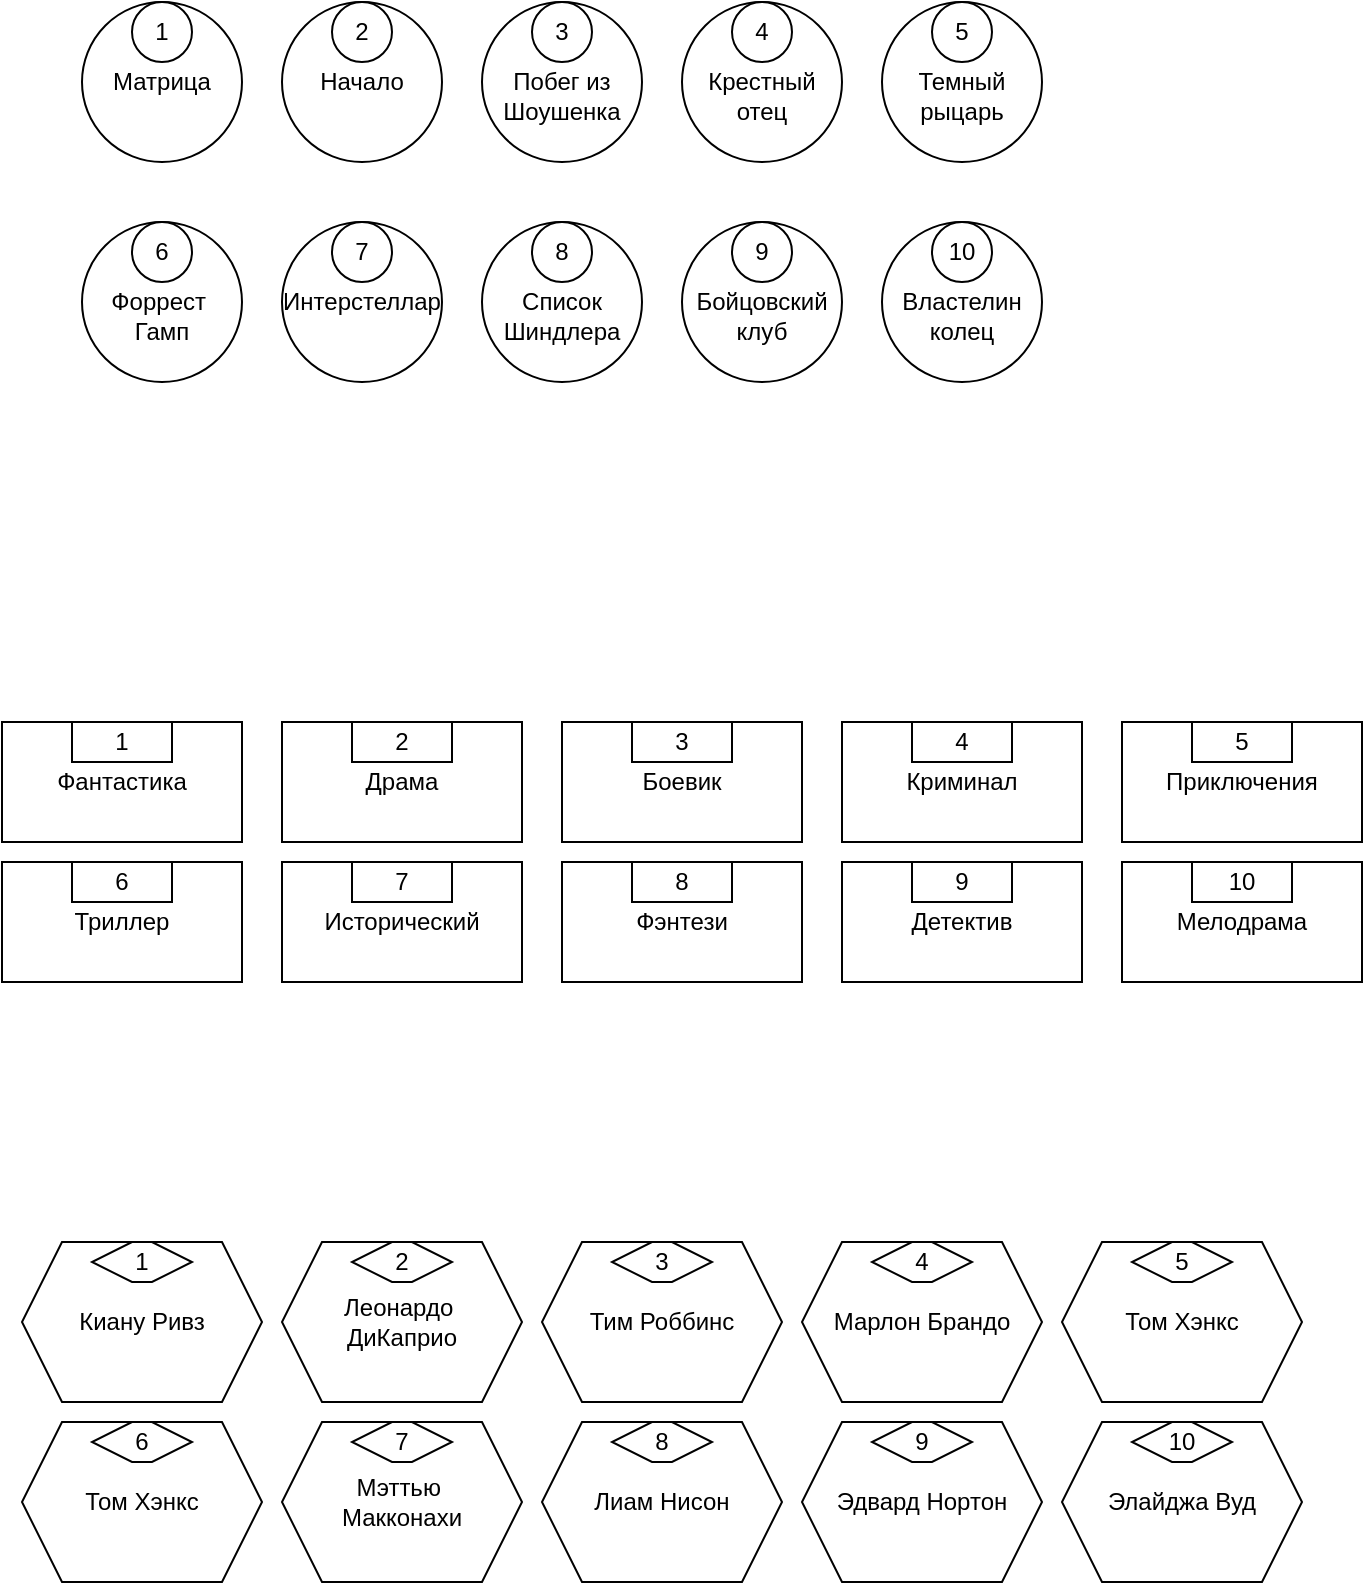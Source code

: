 <mxfile version="27.0.3" pages="4">
  <diagram name="Структура данных (Узлы)" id="15qBruX4MqZ-LwKym5VI">
    <mxGraphModel dx="1194" dy="574" grid="1" gridSize="10" guides="1" tooltips="1" connect="1" arrows="1" fold="1" page="1" pageScale="1" pageWidth="827" pageHeight="1169" math="0" shadow="0">
      <root>
        <mxCell id="0" />
        <mxCell id="1" parent="0" />
        <mxCell id="w4x1_FivKBNrz2t1Tc-3-6" value="" style="group" vertex="1" connectable="0" parent="1">
          <mxGeometry x="480" y="180" width="80" height="80" as="geometry" />
        </mxCell>
        <mxCell id="w4x1_FivKBNrz2t1Tc-3-7" value="&lt;div&gt;&lt;br&gt;&lt;/div&gt;Темный рыцарь" style="ellipse;whiteSpace=wrap;html=1;aspect=fixed;" vertex="1" parent="w4x1_FivKBNrz2t1Tc-3-6">
          <mxGeometry width="80" height="80" as="geometry" />
        </mxCell>
        <mxCell id="w4x1_FivKBNrz2t1Tc-3-8" value="5" style="ellipse;whiteSpace=wrap;html=1;aspect=fixed;" vertex="1" parent="w4x1_FivKBNrz2t1Tc-3-6">
          <mxGeometry x="25" width="30" height="30" as="geometry" />
        </mxCell>
        <mxCell id="w4x1_FivKBNrz2t1Tc-3-9" value="4" style="group" vertex="1" connectable="0" parent="1">
          <mxGeometry x="380" y="180" width="80" height="80" as="geometry" />
        </mxCell>
        <mxCell id="w4x1_FivKBNrz2t1Tc-3-10" value="&lt;div&gt;&lt;br&gt;&lt;/div&gt;Крестный отец" style="ellipse;whiteSpace=wrap;html=1;aspect=fixed;" vertex="1" parent="w4x1_FivKBNrz2t1Tc-3-9">
          <mxGeometry width="80" height="80" as="geometry" />
        </mxCell>
        <mxCell id="w4x1_FivKBNrz2t1Tc-3-11" value="4" style="ellipse;whiteSpace=wrap;html=1;aspect=fixed;" vertex="1" parent="w4x1_FivKBNrz2t1Tc-3-9">
          <mxGeometry x="25" width="30" height="30" as="geometry" />
        </mxCell>
        <mxCell id="w4x1_FivKBNrz2t1Tc-3-12" value="" style="group" vertex="1" connectable="0" parent="1">
          <mxGeometry x="280" y="180" width="80" height="80" as="geometry" />
        </mxCell>
        <mxCell id="w4x1_FivKBNrz2t1Tc-3-13" value="&lt;div&gt;&lt;br&gt;&lt;/div&gt;Побег из Шоушенка" style="ellipse;whiteSpace=wrap;html=1;aspect=fixed;" vertex="1" parent="w4x1_FivKBNrz2t1Tc-3-12">
          <mxGeometry width="80" height="80" as="geometry" />
        </mxCell>
        <mxCell id="w4x1_FivKBNrz2t1Tc-3-14" value="3" style="ellipse;whiteSpace=wrap;html=1;aspect=fixed;" vertex="1" parent="w4x1_FivKBNrz2t1Tc-3-12">
          <mxGeometry x="25" width="30" height="30" as="geometry" />
        </mxCell>
        <mxCell id="w4x1_FivKBNrz2t1Tc-3-15" value="" style="group" vertex="1" connectable="0" parent="1">
          <mxGeometry x="180" y="180" width="80" height="80" as="geometry" />
        </mxCell>
        <mxCell id="w4x1_FivKBNrz2t1Tc-3-16" value="Начало" style="ellipse;whiteSpace=wrap;html=1;aspect=fixed;" vertex="1" parent="w4x1_FivKBNrz2t1Tc-3-15">
          <mxGeometry width="80" height="80" as="geometry" />
        </mxCell>
        <mxCell id="w4x1_FivKBNrz2t1Tc-3-17" value="2" style="ellipse;whiteSpace=wrap;html=1;aspect=fixed;" vertex="1" parent="w4x1_FivKBNrz2t1Tc-3-15">
          <mxGeometry x="25" width="30" height="30" as="geometry" />
        </mxCell>
        <mxCell id="w4x1_FivKBNrz2t1Tc-3-18" value="" style="group" vertex="1" connectable="0" parent="1">
          <mxGeometry x="80" y="180" width="80" height="80" as="geometry" />
        </mxCell>
        <mxCell id="w4x1_FivKBNrz2t1Tc-3-19" value="Матрица" style="ellipse;whiteSpace=wrap;html=1;aspect=fixed;" vertex="1" parent="w4x1_FivKBNrz2t1Tc-3-18">
          <mxGeometry width="80" height="80" as="geometry" />
        </mxCell>
        <mxCell id="w4x1_FivKBNrz2t1Tc-3-20" value="1" style="ellipse;whiteSpace=wrap;html=1;aspect=fixed;" vertex="1" parent="w4x1_FivKBNrz2t1Tc-3-18">
          <mxGeometry x="25" width="30" height="30" as="geometry" />
        </mxCell>
        <mxCell id="w4x1_FivKBNrz2t1Tc-3-21" value="" style="group" vertex="1" connectable="0" parent="1">
          <mxGeometry x="480" y="290" width="80" height="80" as="geometry" />
        </mxCell>
        <mxCell id="w4x1_FivKBNrz2t1Tc-3-22" value="&#39;&lt;div&gt;Властелин колец&lt;/div&gt;" style="ellipse;whiteSpace=wrap;html=1;aspect=fixed;" vertex="1" parent="w4x1_FivKBNrz2t1Tc-3-21">
          <mxGeometry width="80" height="80" as="geometry" />
        </mxCell>
        <mxCell id="w4x1_FivKBNrz2t1Tc-3-23" value="10" style="ellipse;whiteSpace=wrap;html=1;aspect=fixed;" vertex="1" parent="w4x1_FivKBNrz2t1Tc-3-21">
          <mxGeometry x="25" width="30" height="30" as="geometry" />
        </mxCell>
        <mxCell id="w4x1_FivKBNrz2t1Tc-3-24" value="" style="group" vertex="1" connectable="0" parent="1">
          <mxGeometry x="380" y="290" width="80" height="80" as="geometry" />
        </mxCell>
        <mxCell id="w4x1_FivKBNrz2t1Tc-3-25" value="&lt;div&gt;&lt;br&gt;&lt;/div&gt;Бойцовский клуб" style="ellipse;whiteSpace=wrap;html=1;aspect=fixed;" vertex="1" parent="w4x1_FivKBNrz2t1Tc-3-24">
          <mxGeometry width="80" height="80" as="geometry" />
        </mxCell>
        <mxCell id="w4x1_FivKBNrz2t1Tc-3-26" value="9" style="ellipse;whiteSpace=wrap;html=1;aspect=fixed;" vertex="1" parent="w4x1_FivKBNrz2t1Tc-3-24">
          <mxGeometry x="25" width="30" height="30" as="geometry" />
        </mxCell>
        <mxCell id="w4x1_FivKBNrz2t1Tc-3-27" value="" style="group" vertex="1" connectable="0" parent="1">
          <mxGeometry x="280" y="290" width="80" height="80" as="geometry" />
        </mxCell>
        <mxCell id="w4x1_FivKBNrz2t1Tc-3-28" value="&lt;div&gt;&lt;br&gt;&lt;/div&gt;Список Шиндлера" style="ellipse;whiteSpace=wrap;html=1;aspect=fixed;" vertex="1" parent="w4x1_FivKBNrz2t1Tc-3-27">
          <mxGeometry width="80" height="80" as="geometry" />
        </mxCell>
        <mxCell id="w4x1_FivKBNrz2t1Tc-3-29" value="8" style="ellipse;whiteSpace=wrap;html=1;aspect=fixed;" vertex="1" parent="w4x1_FivKBNrz2t1Tc-3-27">
          <mxGeometry x="25" width="30" height="30" as="geometry" />
        </mxCell>
        <mxCell id="w4x1_FivKBNrz2t1Tc-3-30" value="" style="group" vertex="1" connectable="0" parent="1">
          <mxGeometry x="180" y="290" width="80" height="80" as="geometry" />
        </mxCell>
        <mxCell id="w4x1_FivKBNrz2t1Tc-3-31" value="Интерстеллар" style="ellipse;whiteSpace=wrap;html=1;aspect=fixed;" vertex="1" parent="w4x1_FivKBNrz2t1Tc-3-30">
          <mxGeometry width="80" height="80" as="geometry" />
        </mxCell>
        <mxCell id="w4x1_FivKBNrz2t1Tc-3-32" value="7" style="ellipse;whiteSpace=wrap;html=1;aspect=fixed;" vertex="1" parent="w4x1_FivKBNrz2t1Tc-3-30">
          <mxGeometry x="25" width="30" height="30" as="geometry" />
        </mxCell>
        <mxCell id="w4x1_FivKBNrz2t1Tc-3-33" value="" style="group" vertex="1" connectable="0" parent="1">
          <mxGeometry x="80" y="290" width="80" height="80" as="geometry" />
        </mxCell>
        <mxCell id="w4x1_FivKBNrz2t1Tc-3-34" value="&lt;div&gt;&lt;br&gt;&lt;/div&gt;&lt;div&gt;Форрест&amp;nbsp;&lt;/div&gt;&lt;div&gt;Гамп&lt;/div&gt;" style="ellipse;whiteSpace=wrap;html=1;aspect=fixed;" vertex="1" parent="w4x1_FivKBNrz2t1Tc-3-33">
          <mxGeometry width="80" height="80" as="geometry" />
        </mxCell>
        <mxCell id="w4x1_FivKBNrz2t1Tc-3-35" value="6" style="ellipse;whiteSpace=wrap;html=1;aspect=fixed;" vertex="1" parent="w4x1_FivKBNrz2t1Tc-3-33">
          <mxGeometry x="25" width="30" height="30" as="geometry" />
        </mxCell>
        <mxCell id="w4x1_FivKBNrz2t1Tc-3-36" value="" style="group" vertex="1" connectable="0" parent="1">
          <mxGeometry x="40" y="540" width="120" height="60" as="geometry" />
        </mxCell>
        <mxCell id="w4x1_FivKBNrz2t1Tc-3-37" value="Фантастика" style="rounded=0;whiteSpace=wrap;html=1;" vertex="1" parent="w4x1_FivKBNrz2t1Tc-3-36">
          <mxGeometry width="120" height="60" as="geometry" />
        </mxCell>
        <mxCell id="w4x1_FivKBNrz2t1Tc-3-38" value="1" style="rounded=0;whiteSpace=wrap;html=1;" vertex="1" parent="w4x1_FivKBNrz2t1Tc-3-36">
          <mxGeometry x="35" width="50" height="20" as="geometry" />
        </mxCell>
        <mxCell id="w4x1_FivKBNrz2t1Tc-3-39" value="" style="group" vertex="1" connectable="0" parent="1">
          <mxGeometry x="180" y="540" width="120" height="60" as="geometry" />
        </mxCell>
        <mxCell id="w4x1_FivKBNrz2t1Tc-3-40" value="Драма" style="rounded=0;whiteSpace=wrap;html=1;" vertex="1" parent="w4x1_FivKBNrz2t1Tc-3-39">
          <mxGeometry width="120" height="60" as="geometry" />
        </mxCell>
        <mxCell id="w4x1_FivKBNrz2t1Tc-3-41" value="2" style="rounded=0;whiteSpace=wrap;html=1;" vertex="1" parent="w4x1_FivKBNrz2t1Tc-3-39">
          <mxGeometry x="35" width="50" height="20" as="geometry" />
        </mxCell>
        <mxCell id="w4x1_FivKBNrz2t1Tc-3-42" value="" style="group" vertex="1" connectable="0" parent="1">
          <mxGeometry x="320" y="540" width="120" height="60" as="geometry" />
        </mxCell>
        <mxCell id="w4x1_FivKBNrz2t1Tc-3-43" value="Боевик" style="rounded=0;whiteSpace=wrap;html=1;" vertex="1" parent="w4x1_FivKBNrz2t1Tc-3-42">
          <mxGeometry width="120" height="60" as="geometry" />
        </mxCell>
        <mxCell id="w4x1_FivKBNrz2t1Tc-3-44" value="3" style="rounded=0;whiteSpace=wrap;html=1;" vertex="1" parent="w4x1_FivKBNrz2t1Tc-3-42">
          <mxGeometry x="35" width="50" height="20" as="geometry" />
        </mxCell>
        <mxCell id="w4x1_FivKBNrz2t1Tc-3-45" value="" style="group" vertex="1" connectable="0" parent="1">
          <mxGeometry x="460" y="540" width="120" height="60" as="geometry" />
        </mxCell>
        <mxCell id="w4x1_FivKBNrz2t1Tc-3-46" value="Криминал" style="rounded=0;whiteSpace=wrap;html=1;" vertex="1" parent="w4x1_FivKBNrz2t1Tc-3-45">
          <mxGeometry width="120" height="60" as="geometry" />
        </mxCell>
        <mxCell id="w4x1_FivKBNrz2t1Tc-3-47" value="4" style="rounded=0;whiteSpace=wrap;html=1;" vertex="1" parent="w4x1_FivKBNrz2t1Tc-3-45">
          <mxGeometry x="35" width="50" height="20" as="geometry" />
        </mxCell>
        <mxCell id="w4x1_FivKBNrz2t1Tc-3-48" value="" style="group" vertex="1" connectable="0" parent="1">
          <mxGeometry x="600" y="540" width="120" height="60" as="geometry" />
        </mxCell>
        <mxCell id="w4x1_FivKBNrz2t1Tc-3-49" value="Приключения" style="rounded=0;whiteSpace=wrap;html=1;" vertex="1" parent="w4x1_FivKBNrz2t1Tc-3-48">
          <mxGeometry width="120" height="60" as="geometry" />
        </mxCell>
        <mxCell id="w4x1_FivKBNrz2t1Tc-3-50" value="5" style="rounded=0;whiteSpace=wrap;html=1;" vertex="1" parent="w4x1_FivKBNrz2t1Tc-3-48">
          <mxGeometry x="35" width="50" height="20" as="geometry" />
        </mxCell>
        <mxCell id="w4x1_FivKBNrz2t1Tc-3-51" value="10" style="group" vertex="1" connectable="0" parent="1">
          <mxGeometry x="600" y="610" width="120" height="60" as="geometry" />
        </mxCell>
        <mxCell id="w4x1_FivKBNrz2t1Tc-3-52" value="Мелодрама" style="rounded=0;whiteSpace=wrap;html=1;" vertex="1" parent="w4x1_FivKBNrz2t1Tc-3-51">
          <mxGeometry width="120" height="60" as="geometry" />
        </mxCell>
        <mxCell id="w4x1_FivKBNrz2t1Tc-3-53" value="10" style="rounded=0;whiteSpace=wrap;html=1;" vertex="1" parent="w4x1_FivKBNrz2t1Tc-3-51">
          <mxGeometry x="35" width="50" height="20" as="geometry" />
        </mxCell>
        <mxCell id="w4x1_FivKBNrz2t1Tc-3-54" value="" style="group" vertex="1" connectable="0" parent="1">
          <mxGeometry x="460" y="610" width="120" height="60" as="geometry" />
        </mxCell>
        <mxCell id="w4x1_FivKBNrz2t1Tc-3-55" value="Детектив" style="rounded=0;whiteSpace=wrap;html=1;" vertex="1" parent="w4x1_FivKBNrz2t1Tc-3-54">
          <mxGeometry width="120" height="60" as="geometry" />
        </mxCell>
        <mxCell id="w4x1_FivKBNrz2t1Tc-3-56" value="9" style="rounded=0;whiteSpace=wrap;html=1;" vertex="1" parent="w4x1_FivKBNrz2t1Tc-3-54">
          <mxGeometry x="35" width="50" height="20" as="geometry" />
        </mxCell>
        <mxCell id="w4x1_FivKBNrz2t1Tc-3-57" value="" style="group" vertex="1" connectable="0" parent="1">
          <mxGeometry x="320" y="610" width="120" height="60" as="geometry" />
        </mxCell>
        <mxCell id="w4x1_FivKBNrz2t1Tc-3-58" value="Фэнтези" style="rounded=0;whiteSpace=wrap;html=1;" vertex="1" parent="w4x1_FivKBNrz2t1Tc-3-57">
          <mxGeometry width="120" height="60" as="geometry" />
        </mxCell>
        <mxCell id="w4x1_FivKBNrz2t1Tc-3-59" value="8" style="rounded=0;whiteSpace=wrap;html=1;" vertex="1" parent="w4x1_FivKBNrz2t1Tc-3-57">
          <mxGeometry x="35" width="50" height="20" as="geometry" />
        </mxCell>
        <mxCell id="w4x1_FivKBNrz2t1Tc-3-60" value="" style="group" vertex="1" connectable="0" parent="1">
          <mxGeometry x="180" y="610" width="120" height="60" as="geometry" />
        </mxCell>
        <mxCell id="w4x1_FivKBNrz2t1Tc-3-61" value="Исторический" style="rounded=0;whiteSpace=wrap;html=1;" vertex="1" parent="w4x1_FivKBNrz2t1Tc-3-60">
          <mxGeometry width="120" height="60" as="geometry" />
        </mxCell>
        <mxCell id="w4x1_FivKBNrz2t1Tc-3-62" value="7" style="rounded=0;whiteSpace=wrap;html=1;" vertex="1" parent="w4x1_FivKBNrz2t1Tc-3-60">
          <mxGeometry x="35" width="50" height="20" as="geometry" />
        </mxCell>
        <mxCell id="w4x1_FivKBNrz2t1Tc-3-63" value="" style="group" vertex="1" connectable="0" parent="1">
          <mxGeometry x="40" y="610" width="120" height="60" as="geometry" />
        </mxCell>
        <mxCell id="w4x1_FivKBNrz2t1Tc-3-64" value="Триллер" style="rounded=0;whiteSpace=wrap;html=1;" vertex="1" parent="w4x1_FivKBNrz2t1Tc-3-63">
          <mxGeometry width="120" height="60" as="geometry" />
        </mxCell>
        <mxCell id="w4x1_FivKBNrz2t1Tc-3-65" value="6" style="rounded=0;whiteSpace=wrap;html=1;" vertex="1" parent="w4x1_FivKBNrz2t1Tc-3-63">
          <mxGeometry x="35" width="50" height="20" as="geometry" />
        </mxCell>
        <mxCell id="w4x1_FivKBNrz2t1Tc-3-66" value="" style="group" vertex="1" connectable="0" parent="1">
          <mxGeometry x="50" y="800" width="120" height="80" as="geometry" />
        </mxCell>
        <mxCell id="w4x1_FivKBNrz2t1Tc-3-67" value="Киану Ривз" style="shape=hexagon;perimeter=hexagonPerimeter2;whiteSpace=wrap;html=1;fixedSize=1;" vertex="1" parent="w4x1_FivKBNrz2t1Tc-3-66">
          <mxGeometry width="120" height="80" as="geometry" />
        </mxCell>
        <mxCell id="w4x1_FivKBNrz2t1Tc-3-68" value="1" style="shape=hexagon;perimeter=hexagonPerimeter2;whiteSpace=wrap;html=1;fixedSize=1;" vertex="1" parent="w4x1_FivKBNrz2t1Tc-3-66">
          <mxGeometry x="35" width="50" height="20" as="geometry" />
        </mxCell>
        <mxCell id="w4x1_FivKBNrz2t1Tc-3-70" value="" style="group" vertex="1" connectable="0" parent="1">
          <mxGeometry x="180" y="800" width="120" height="80" as="geometry" />
        </mxCell>
        <mxCell id="w4x1_FivKBNrz2t1Tc-3-71" value="Леонардо&amp;nbsp;&lt;div&gt;ДиКаприо&lt;/div&gt;" style="shape=hexagon;perimeter=hexagonPerimeter2;whiteSpace=wrap;html=1;fixedSize=1;" vertex="1" parent="w4x1_FivKBNrz2t1Tc-3-70">
          <mxGeometry width="120" height="80" as="geometry" />
        </mxCell>
        <mxCell id="w4x1_FivKBNrz2t1Tc-3-72" value="2" style="shape=hexagon;perimeter=hexagonPerimeter2;whiteSpace=wrap;html=1;fixedSize=1;" vertex="1" parent="w4x1_FivKBNrz2t1Tc-3-70">
          <mxGeometry x="35" width="50" height="20" as="geometry" />
        </mxCell>
        <mxCell id="w4x1_FivKBNrz2t1Tc-3-73" value="" style="group" vertex="1" connectable="0" parent="1">
          <mxGeometry x="310" y="800" width="120" height="80" as="geometry" />
        </mxCell>
        <mxCell id="w4x1_FivKBNrz2t1Tc-3-74" value="Тим Роббинс" style="shape=hexagon;perimeter=hexagonPerimeter2;whiteSpace=wrap;html=1;fixedSize=1;" vertex="1" parent="w4x1_FivKBNrz2t1Tc-3-73">
          <mxGeometry width="120" height="80" as="geometry" />
        </mxCell>
        <mxCell id="w4x1_FivKBNrz2t1Tc-3-75" value="3" style="shape=hexagon;perimeter=hexagonPerimeter2;whiteSpace=wrap;html=1;fixedSize=1;" vertex="1" parent="w4x1_FivKBNrz2t1Tc-3-73">
          <mxGeometry x="35" width="50" height="20" as="geometry" />
        </mxCell>
        <mxCell id="w4x1_FivKBNrz2t1Tc-3-76" value="" style="group" vertex="1" connectable="0" parent="1">
          <mxGeometry x="440" y="800" width="120" height="80" as="geometry" />
        </mxCell>
        <mxCell id="w4x1_FivKBNrz2t1Tc-3-77" value="Марлон Брандо" style="shape=hexagon;perimeter=hexagonPerimeter2;whiteSpace=wrap;html=1;fixedSize=1;" vertex="1" parent="w4x1_FivKBNrz2t1Tc-3-76">
          <mxGeometry width="120" height="80" as="geometry" />
        </mxCell>
        <mxCell id="w4x1_FivKBNrz2t1Tc-3-78" value="4" style="shape=hexagon;perimeter=hexagonPerimeter2;whiteSpace=wrap;html=1;fixedSize=1;" vertex="1" parent="w4x1_FivKBNrz2t1Tc-3-76">
          <mxGeometry x="35" width="50" height="20" as="geometry" />
        </mxCell>
        <mxCell id="w4x1_FivKBNrz2t1Tc-3-79" value="5" style="group" vertex="1" connectable="0" parent="1">
          <mxGeometry x="570" y="800" width="120" height="80" as="geometry" />
        </mxCell>
        <mxCell id="w4x1_FivKBNrz2t1Tc-3-80" value="Том Хэнкс" style="shape=hexagon;perimeter=hexagonPerimeter2;whiteSpace=wrap;html=1;fixedSize=1;" vertex="1" parent="w4x1_FivKBNrz2t1Tc-3-79">
          <mxGeometry width="120" height="80" as="geometry" />
        </mxCell>
        <mxCell id="w4x1_FivKBNrz2t1Tc-3-81" value="5" style="shape=hexagon;perimeter=hexagonPerimeter2;whiteSpace=wrap;html=1;fixedSize=1;" vertex="1" parent="w4x1_FivKBNrz2t1Tc-3-79">
          <mxGeometry x="35" width="50" height="20" as="geometry" />
        </mxCell>
        <mxCell id="w4x1_FivKBNrz2t1Tc-3-82" value="" style="group" vertex="1" connectable="0" parent="1">
          <mxGeometry x="570" y="890" width="120" height="80" as="geometry" />
        </mxCell>
        <mxCell id="w4x1_FivKBNrz2t1Tc-3-83" value="Элайджа Вуд" style="shape=hexagon;perimeter=hexagonPerimeter2;whiteSpace=wrap;html=1;fixedSize=1;" vertex="1" parent="w4x1_FivKBNrz2t1Tc-3-82">
          <mxGeometry width="120" height="80" as="geometry" />
        </mxCell>
        <mxCell id="w4x1_FivKBNrz2t1Tc-3-84" value="10" style="shape=hexagon;perimeter=hexagonPerimeter2;whiteSpace=wrap;html=1;fixedSize=1;" vertex="1" parent="w4x1_FivKBNrz2t1Tc-3-82">
          <mxGeometry x="35" width="50" height="20" as="geometry" />
        </mxCell>
        <mxCell id="w4x1_FivKBNrz2t1Tc-3-85" value="" style="group" vertex="1" connectable="0" parent="1">
          <mxGeometry x="440" y="890" width="120" height="80" as="geometry" />
        </mxCell>
        <mxCell id="w4x1_FivKBNrz2t1Tc-3-86" value="Эдвард Нортон" style="shape=hexagon;perimeter=hexagonPerimeter2;whiteSpace=wrap;html=1;fixedSize=1;" vertex="1" parent="w4x1_FivKBNrz2t1Tc-3-85">
          <mxGeometry width="120" height="80" as="geometry" />
        </mxCell>
        <mxCell id="w4x1_FivKBNrz2t1Tc-3-87" value="9" style="shape=hexagon;perimeter=hexagonPerimeter2;whiteSpace=wrap;html=1;fixedSize=1;" vertex="1" parent="w4x1_FivKBNrz2t1Tc-3-85">
          <mxGeometry x="35" width="50" height="20" as="geometry" />
        </mxCell>
        <mxCell id="w4x1_FivKBNrz2t1Tc-3-88" value="" style="group" vertex="1" connectable="0" parent="1">
          <mxGeometry x="310" y="890" width="120" height="80" as="geometry" />
        </mxCell>
        <mxCell id="w4x1_FivKBNrz2t1Tc-3-89" value="Лиам Нисон" style="shape=hexagon;perimeter=hexagonPerimeter2;whiteSpace=wrap;html=1;fixedSize=1;" vertex="1" parent="w4x1_FivKBNrz2t1Tc-3-88">
          <mxGeometry width="120" height="80" as="geometry" />
        </mxCell>
        <mxCell id="w4x1_FivKBNrz2t1Tc-3-90" value="8" style="shape=hexagon;perimeter=hexagonPerimeter2;whiteSpace=wrap;html=1;fixedSize=1;" vertex="1" parent="w4x1_FivKBNrz2t1Tc-3-88">
          <mxGeometry x="35" width="50" height="20" as="geometry" />
        </mxCell>
        <mxCell id="w4x1_FivKBNrz2t1Tc-3-91" value="" style="group" vertex="1" connectable="0" parent="1">
          <mxGeometry x="180" y="890" width="120" height="80" as="geometry" />
        </mxCell>
        <mxCell id="w4x1_FivKBNrz2t1Tc-3-92" value="Мэттью&amp;nbsp;&lt;div&gt;Макконахи&lt;/div&gt;" style="shape=hexagon;perimeter=hexagonPerimeter2;whiteSpace=wrap;html=1;fixedSize=1;" vertex="1" parent="w4x1_FivKBNrz2t1Tc-3-91">
          <mxGeometry width="120" height="80" as="geometry" />
        </mxCell>
        <mxCell id="w4x1_FivKBNrz2t1Tc-3-93" value="7" style="shape=hexagon;perimeter=hexagonPerimeter2;whiteSpace=wrap;html=1;fixedSize=1;" vertex="1" parent="w4x1_FivKBNrz2t1Tc-3-91">
          <mxGeometry x="35" width="50" height="20" as="geometry" />
        </mxCell>
        <mxCell id="w4x1_FivKBNrz2t1Tc-3-94" value="" style="group" vertex="1" connectable="0" parent="1">
          <mxGeometry x="50" y="890" width="120" height="80" as="geometry" />
        </mxCell>
        <mxCell id="w4x1_FivKBNrz2t1Tc-3-95" value="Том Хэнкс" style="shape=hexagon;perimeter=hexagonPerimeter2;whiteSpace=wrap;html=1;fixedSize=1;" vertex="1" parent="w4x1_FivKBNrz2t1Tc-3-94">
          <mxGeometry width="120" height="80" as="geometry" />
        </mxCell>
        <mxCell id="w4x1_FivKBNrz2t1Tc-3-96" value="6" style="shape=hexagon;perimeter=hexagonPerimeter2;whiteSpace=wrap;html=1;fixedSize=1;" vertex="1" parent="w4x1_FivKBNrz2t1Tc-3-94">
          <mxGeometry x="35" width="50" height="20" as="geometry" />
        </mxCell>
      </root>
    </mxGraphModel>
  </diagram>
  <diagram id="JviLrVjDSXdrWI_tPH1k" name="BelongsToGenre">
    <mxGraphModel dx="2504" dy="1220" grid="1" gridSize="10" guides="1" tooltips="1" connect="1" arrows="1" fold="1" page="0" pageScale="1" pageWidth="827" pageHeight="1169" math="0" shadow="0">
      <root>
        <mxCell id="0" />
        <mxCell id="1" parent="0" />
        <mxCell id="Tb9DcInhDT308sIBo-Vw-1" value="" style="group" vertex="1" connectable="0" parent="1">
          <mxGeometry x="210" y="40" width="80" height="80" as="geometry" />
        </mxCell>
        <mxCell id="Tb9DcInhDT308sIBo-Vw-2" value="&lt;div&gt;&lt;br&gt;&lt;/div&gt;Темный рыцарь" style="ellipse;whiteSpace=wrap;html=1;aspect=fixed;" vertex="1" parent="Tb9DcInhDT308sIBo-Vw-1">
          <mxGeometry width="80" height="80" as="geometry" />
        </mxCell>
        <mxCell id="Tb9DcInhDT308sIBo-Vw-3" value="5" style="ellipse;whiteSpace=wrap;html=1;aspect=fixed;" vertex="1" parent="Tb9DcInhDT308sIBo-Vw-1">
          <mxGeometry x="25" width="30" height="30" as="geometry" />
        </mxCell>
        <mxCell id="Tb9DcInhDT308sIBo-Vw-4" value="4" style="group" vertex="1" connectable="0" parent="1">
          <mxGeometry x="380" y="40" width="80" height="80" as="geometry" />
        </mxCell>
        <mxCell id="Tb9DcInhDT308sIBo-Vw-5" value="&lt;div&gt;&lt;br&gt;&lt;/div&gt;Крестный отец" style="ellipse;whiteSpace=wrap;html=1;aspect=fixed;" vertex="1" parent="Tb9DcInhDT308sIBo-Vw-4">
          <mxGeometry width="80" height="80" as="geometry" />
        </mxCell>
        <mxCell id="Tb9DcInhDT308sIBo-Vw-6" value="4" style="ellipse;whiteSpace=wrap;html=1;aspect=fixed;" vertex="1" parent="Tb9DcInhDT308sIBo-Vw-4">
          <mxGeometry x="25" width="30" height="30" as="geometry" />
        </mxCell>
        <mxCell id="Tb9DcInhDT308sIBo-Vw-7" value="" style="group" vertex="1" connectable="0" parent="1">
          <mxGeometry x="40" y="40" width="80" height="80" as="geometry" />
        </mxCell>
        <mxCell id="Tb9DcInhDT308sIBo-Vw-8" value="&lt;div&gt;&lt;br&gt;&lt;/div&gt;Побег из Шоушенка" style="ellipse;whiteSpace=wrap;html=1;aspect=fixed;" vertex="1" parent="Tb9DcInhDT308sIBo-Vw-7">
          <mxGeometry width="80" height="80" as="geometry" />
        </mxCell>
        <mxCell id="Tb9DcInhDT308sIBo-Vw-9" value="3" style="ellipse;whiteSpace=wrap;html=1;aspect=fixed;" vertex="1" parent="Tb9DcInhDT308sIBo-Vw-7">
          <mxGeometry x="25" width="30" height="30" as="geometry" />
        </mxCell>
        <mxCell id="Tb9DcInhDT308sIBo-Vw-10" value="" style="group" vertex="1" connectable="0" parent="1">
          <mxGeometry x="-190" y="40" width="80" height="80" as="geometry" />
        </mxCell>
        <mxCell id="Tb9DcInhDT308sIBo-Vw-11" value="Начало" style="ellipse;whiteSpace=wrap;html=1;aspect=fixed;" vertex="1" parent="Tb9DcInhDT308sIBo-Vw-10">
          <mxGeometry width="80" height="80" as="geometry" />
        </mxCell>
        <mxCell id="Tb9DcInhDT308sIBo-Vw-12" value="2" style="ellipse;whiteSpace=wrap;html=1;aspect=fixed;" vertex="1" parent="Tb9DcInhDT308sIBo-Vw-10">
          <mxGeometry x="25" width="30" height="30" as="geometry" />
        </mxCell>
        <mxCell id="Tb9DcInhDT308sIBo-Vw-13" value="" style="group" vertex="1" connectable="0" parent="1">
          <mxGeometry x="-430" y="40" width="80" height="80" as="geometry" />
        </mxCell>
        <mxCell id="Tb9DcInhDT308sIBo-Vw-14" value="Матрица" style="ellipse;whiteSpace=wrap;html=1;aspect=fixed;" vertex="1" parent="Tb9DcInhDT308sIBo-Vw-13">
          <mxGeometry width="80" height="80" as="geometry" />
        </mxCell>
        <mxCell id="Tb9DcInhDT308sIBo-Vw-15" value="1" style="ellipse;whiteSpace=wrap;html=1;aspect=fixed;" vertex="1" parent="Tb9DcInhDT308sIBo-Vw-13">
          <mxGeometry x="25" width="30" height="30" as="geometry" />
        </mxCell>
        <mxCell id="Tb9DcInhDT308sIBo-Vw-16" value="" style="group" vertex="1" connectable="0" parent="1">
          <mxGeometry x="110" y="310" width="80" height="80" as="geometry" />
        </mxCell>
        <mxCell id="Tb9DcInhDT308sIBo-Vw-17" value="&#39;&lt;div&gt;Властелин колец&lt;/div&gt;" style="ellipse;whiteSpace=wrap;html=1;aspect=fixed;" vertex="1" parent="Tb9DcInhDT308sIBo-Vw-16">
          <mxGeometry width="80" height="80" as="geometry" />
        </mxCell>
        <mxCell id="Tb9DcInhDT308sIBo-Vw-18" value="10" style="ellipse;whiteSpace=wrap;html=1;aspect=fixed;" vertex="1" parent="Tb9DcInhDT308sIBo-Vw-16">
          <mxGeometry x="25" width="30" height="30" as="geometry" />
        </mxCell>
        <mxCell id="Tb9DcInhDT308sIBo-Vw-19" value="" style="group" vertex="1" connectable="0" parent="1">
          <mxGeometry x="-310" y="300" width="80" height="80" as="geometry" />
        </mxCell>
        <mxCell id="Tb9DcInhDT308sIBo-Vw-20" value="&lt;div&gt;&lt;br&gt;&lt;/div&gt;Бойцовский клуб" style="ellipse;whiteSpace=wrap;html=1;aspect=fixed;" vertex="1" parent="Tb9DcInhDT308sIBo-Vw-19">
          <mxGeometry width="80" height="80" as="geometry" />
        </mxCell>
        <mxCell id="Tb9DcInhDT308sIBo-Vw-21" value="9" style="ellipse;whiteSpace=wrap;html=1;aspect=fixed;" vertex="1" parent="Tb9DcInhDT308sIBo-Vw-19">
          <mxGeometry x="25" width="30" height="30" as="geometry" />
        </mxCell>
        <mxCell id="Tb9DcInhDT308sIBo-Vw-22" value="" style="group" vertex="1" connectable="0" parent="1">
          <mxGeometry x="-100" y="300" width="80" height="80" as="geometry" />
        </mxCell>
        <mxCell id="Tb9DcInhDT308sIBo-Vw-23" value="&lt;div&gt;&lt;br&gt;&lt;/div&gt;Список Шиндлера" style="ellipse;whiteSpace=wrap;html=1;aspect=fixed;" vertex="1" parent="Tb9DcInhDT308sIBo-Vw-22">
          <mxGeometry width="80" height="80" as="geometry" />
        </mxCell>
        <mxCell id="Tb9DcInhDT308sIBo-Vw-24" value="8" style="ellipse;whiteSpace=wrap;html=1;aspect=fixed;" vertex="1" parent="Tb9DcInhDT308sIBo-Vw-22">
          <mxGeometry x="25" width="30" height="30" as="geometry" />
        </mxCell>
        <mxCell id="Tb9DcInhDT308sIBo-Vw-25" value="" style="group" vertex="1" connectable="0" parent="1">
          <mxGeometry x="-300" y="40" width="80" height="80" as="geometry" />
        </mxCell>
        <mxCell id="Tb9DcInhDT308sIBo-Vw-26" value="Интерстеллар" style="ellipse;whiteSpace=wrap;html=1;aspect=fixed;" vertex="1" parent="Tb9DcInhDT308sIBo-Vw-25">
          <mxGeometry width="80" height="80" as="geometry" />
        </mxCell>
        <mxCell id="Tb9DcInhDT308sIBo-Vw-27" value="7" style="ellipse;whiteSpace=wrap;html=1;aspect=fixed;" vertex="1" parent="Tb9DcInhDT308sIBo-Vw-25">
          <mxGeometry x="25" width="30" height="30" as="geometry" />
        </mxCell>
        <mxCell id="Tb9DcInhDT308sIBo-Vw-28" value="" style="group" vertex="1" connectable="0" parent="1">
          <mxGeometry x="-70" y="40" width="80" height="80" as="geometry" />
        </mxCell>
        <mxCell id="Tb9DcInhDT308sIBo-Vw-29" value="&lt;div&gt;&lt;br&gt;&lt;/div&gt;&lt;div&gt;Форрест&amp;nbsp;&lt;/div&gt;&lt;div&gt;Гамп&lt;/div&gt;" style="ellipse;whiteSpace=wrap;html=1;aspect=fixed;" vertex="1" parent="Tb9DcInhDT308sIBo-Vw-28">
          <mxGeometry width="80" height="80" as="geometry" />
        </mxCell>
        <mxCell id="Tb9DcInhDT308sIBo-Vw-30" value="6" style="ellipse;whiteSpace=wrap;html=1;aspect=fixed;" vertex="1" parent="Tb9DcInhDT308sIBo-Vw-28">
          <mxGeometry x="25" width="30" height="30" as="geometry" />
        </mxCell>
        <mxCell id="Tb9DcInhDT308sIBo-Vw-31" value="" style="group" vertex="1" connectable="0" parent="1">
          <mxGeometry x="-330" y="-70" width="120" height="60" as="geometry" />
        </mxCell>
        <mxCell id="Tb9DcInhDT308sIBo-Vw-32" value="Фантастика" style="rounded=0;whiteSpace=wrap;html=1;" vertex="1" parent="Tb9DcInhDT308sIBo-Vw-31">
          <mxGeometry width="120" height="60" as="geometry" />
        </mxCell>
        <mxCell id="Tb9DcInhDT308sIBo-Vw-33" value="1" style="rounded=0;whiteSpace=wrap;html=1;" vertex="1" parent="Tb9DcInhDT308sIBo-Vw-31">
          <mxGeometry x="35" width="50" height="20" as="geometry" />
        </mxCell>
        <mxCell id="Tb9DcInhDT308sIBo-Vw-34" value="" style="group" vertex="1" connectable="0" parent="1">
          <mxGeometry x="-40" y="-70" width="120" height="60" as="geometry" />
        </mxCell>
        <mxCell id="Tb9DcInhDT308sIBo-Vw-35" value="Драма" style="rounded=0;whiteSpace=wrap;html=1;" vertex="1" parent="Tb9DcInhDT308sIBo-Vw-34">
          <mxGeometry width="120" height="60" as="geometry" />
        </mxCell>
        <mxCell id="Tb9DcInhDT308sIBo-Vw-36" value="2" style="rounded=0;whiteSpace=wrap;html=1;" vertex="1" parent="Tb9DcInhDT308sIBo-Vw-34">
          <mxGeometry x="35" width="50" height="20" as="geometry" />
        </mxCell>
        <mxCell id="Tb9DcInhDT308sIBo-Vw-37" value="" style="group" vertex="1" connectable="0" parent="1">
          <mxGeometry x="180" y="-70" width="120" height="60" as="geometry" />
        </mxCell>
        <mxCell id="Tb9DcInhDT308sIBo-Vw-38" value="Боевик" style="rounded=0;whiteSpace=wrap;html=1;" vertex="1" parent="Tb9DcInhDT308sIBo-Vw-37">
          <mxGeometry width="120" height="60" as="geometry" />
        </mxCell>
        <mxCell id="Tb9DcInhDT308sIBo-Vw-39" value="3" style="rounded=0;whiteSpace=wrap;html=1;" vertex="1" parent="Tb9DcInhDT308sIBo-Vw-37">
          <mxGeometry x="35" width="50" height="20" as="geometry" />
        </mxCell>
        <mxCell id="Tb9DcInhDT308sIBo-Vw-40" value="" style="group" vertex="1" connectable="0" parent="1">
          <mxGeometry x="360" y="-70" width="120" height="60" as="geometry" />
        </mxCell>
        <mxCell id="Tb9DcInhDT308sIBo-Vw-41" value="Криминал" style="rounded=0;whiteSpace=wrap;html=1;" vertex="1" parent="Tb9DcInhDT308sIBo-Vw-40">
          <mxGeometry width="120" height="60" as="geometry" />
        </mxCell>
        <mxCell id="Tb9DcInhDT308sIBo-Vw-42" value="4" style="rounded=0;whiteSpace=wrap;html=1;" vertex="1" parent="Tb9DcInhDT308sIBo-Vw-40">
          <mxGeometry x="35" width="50" height="20" as="geometry" />
        </mxCell>
        <mxCell id="Tb9DcInhDT308sIBo-Vw-43" value="" style="group" vertex="1" connectable="0" parent="1">
          <mxGeometry x="-100" y="450" width="120" height="60" as="geometry" />
        </mxCell>
        <mxCell id="Tb9DcInhDT308sIBo-Vw-44" value="Приключения" style="rounded=0;whiteSpace=wrap;html=1;" vertex="1" parent="Tb9DcInhDT308sIBo-Vw-43">
          <mxGeometry width="120" height="60" as="geometry" />
        </mxCell>
        <mxCell id="Tb9DcInhDT308sIBo-Vw-45" value="5" style="rounded=0;whiteSpace=wrap;html=1;" vertex="1" parent="Tb9DcInhDT308sIBo-Vw-43">
          <mxGeometry x="35" width="50" height="20" as="geometry" />
        </mxCell>
        <mxCell id="Tb9DcInhDT308sIBo-Vw-46" value="10" style="group" vertex="1" connectable="0" parent="1">
          <mxGeometry x="40" y="450" width="120" height="60" as="geometry" />
        </mxCell>
        <mxCell id="Tb9DcInhDT308sIBo-Vw-47" value="Мелодрама" style="rounded=0;whiteSpace=wrap;html=1;" vertex="1" parent="Tb9DcInhDT308sIBo-Vw-46">
          <mxGeometry width="120" height="60" as="geometry" />
        </mxCell>
        <mxCell id="Tb9DcInhDT308sIBo-Vw-48" value="10" style="rounded=0;whiteSpace=wrap;html=1;" vertex="1" parent="Tb9DcInhDT308sIBo-Vw-46">
          <mxGeometry x="35" width="50" height="20" as="geometry" />
        </mxCell>
        <mxCell id="Tb9DcInhDT308sIBo-Vw-49" value="" style="group" vertex="1" connectable="0" parent="1">
          <mxGeometry x="-240" y="450" width="120" height="60" as="geometry" />
        </mxCell>
        <mxCell id="Tb9DcInhDT308sIBo-Vw-50" value="Детектив" style="rounded=0;whiteSpace=wrap;html=1;" vertex="1" parent="Tb9DcInhDT308sIBo-Vw-49">
          <mxGeometry width="120" height="60" as="geometry" />
        </mxCell>
        <mxCell id="Tb9DcInhDT308sIBo-Vw-51" value="9" style="rounded=0;whiteSpace=wrap;html=1;" vertex="1" parent="Tb9DcInhDT308sIBo-Vw-49">
          <mxGeometry x="35" width="50" height="20" as="geometry" />
        </mxCell>
        <mxCell id="Tb9DcInhDT308sIBo-Vw-52" value="" style="group" vertex="1" connectable="0" parent="1">
          <mxGeometry x="90" y="190" width="120" height="60" as="geometry" />
        </mxCell>
        <mxCell id="Tb9DcInhDT308sIBo-Vw-53" value="Фэнтези" style="rounded=0;whiteSpace=wrap;html=1;" vertex="1" parent="Tb9DcInhDT308sIBo-Vw-52">
          <mxGeometry width="120" height="60" as="geometry" />
        </mxCell>
        <mxCell id="Tb9DcInhDT308sIBo-Vw-54" value="8" style="rounded=0;whiteSpace=wrap;html=1;" vertex="1" parent="Tb9DcInhDT308sIBo-Vw-52">
          <mxGeometry x="35" width="50" height="20" as="geometry" />
        </mxCell>
        <mxCell id="Tb9DcInhDT308sIBo-Vw-55" value="" style="group" vertex="1" connectable="0" parent="1">
          <mxGeometry x="-120" y="190" width="120" height="60" as="geometry" />
        </mxCell>
        <mxCell id="Tb9DcInhDT308sIBo-Vw-56" value="Исторический" style="rounded=0;whiteSpace=wrap;html=1;" vertex="1" parent="Tb9DcInhDT308sIBo-Vw-55">
          <mxGeometry width="120" height="60" as="geometry" />
        </mxCell>
        <mxCell id="Tb9DcInhDT308sIBo-Vw-57" value="7" style="rounded=0;whiteSpace=wrap;html=1;" vertex="1" parent="Tb9DcInhDT308sIBo-Vw-55">
          <mxGeometry x="35" width="50" height="20" as="geometry" />
        </mxCell>
        <mxCell id="Tb9DcInhDT308sIBo-Vw-58" value="" style="group" vertex="1" connectable="0" parent="1">
          <mxGeometry x="-330" y="190" width="120" height="60" as="geometry" />
        </mxCell>
        <mxCell id="Tb9DcInhDT308sIBo-Vw-59" value="Триллер" style="rounded=0;whiteSpace=wrap;html=1;" vertex="1" parent="Tb9DcInhDT308sIBo-Vw-58">
          <mxGeometry width="120" height="60" as="geometry" />
        </mxCell>
        <mxCell id="Tb9DcInhDT308sIBo-Vw-60" value="6" style="rounded=0;whiteSpace=wrap;html=1;" vertex="1" parent="Tb9DcInhDT308sIBo-Vw-58">
          <mxGeometry x="35" width="50" height="20" as="geometry" />
        </mxCell>
        <mxCell id="R3H7Q2Ft0w5KcNQ8yTjG-2" style="edgeStyle=orthogonalEdgeStyle;rounded=0;orthogonalLoop=1;jettySize=auto;html=1;exitX=0.5;exitY=0;exitDx=0;exitDy=0;entryX=0;entryY=0.5;entryDx=0;entryDy=0;" edge="1" parent="1" source="Tb9DcInhDT308sIBo-Vw-15" target="Tb9DcInhDT308sIBo-Vw-32">
          <mxGeometry relative="1" as="geometry" />
        </mxCell>
        <mxCell id="R3H7Q2Ft0w5KcNQ8yTjG-3" style="edgeStyle=orthogonalEdgeStyle;rounded=0;orthogonalLoop=1;jettySize=auto;html=1;exitX=0.5;exitY=0;exitDx=0;exitDy=0;" edge="1" parent="1" source="Tb9DcInhDT308sIBo-Vw-27" target="Tb9DcInhDT308sIBo-Vw-32">
          <mxGeometry relative="1" as="geometry" />
        </mxCell>
        <mxCell id="R3H7Q2Ft0w5KcNQ8yTjG-4" style="edgeStyle=orthogonalEdgeStyle;rounded=0;orthogonalLoop=1;jettySize=auto;html=1;exitX=0.5;exitY=0;exitDx=0;exitDy=0;entryX=1;entryY=0.5;entryDx=0;entryDy=0;" edge="1" parent="1" source="Tb9DcInhDT308sIBo-Vw-12" target="Tb9DcInhDT308sIBo-Vw-32">
          <mxGeometry relative="1" as="geometry" />
        </mxCell>
        <mxCell id="R3H7Q2Ft0w5KcNQ8yTjG-5" style="edgeStyle=orthogonalEdgeStyle;rounded=0;orthogonalLoop=1;jettySize=auto;html=1;exitX=0.5;exitY=0;exitDx=0;exitDy=0;" edge="1" parent="1" source="Tb9DcInhDT308sIBo-Vw-6" target="Tb9DcInhDT308sIBo-Vw-41">
          <mxGeometry relative="1" as="geometry" />
        </mxCell>
        <mxCell id="R3H7Q2Ft0w5KcNQ8yTjG-6" style="edgeStyle=orthogonalEdgeStyle;rounded=0;orthogonalLoop=1;jettySize=auto;html=1;exitX=0.5;exitY=0;exitDx=0;exitDy=0;" edge="1" parent="1" source="Tb9DcInhDT308sIBo-Vw-3" target="Tb9DcInhDT308sIBo-Vw-38">
          <mxGeometry relative="1" as="geometry" />
        </mxCell>
        <mxCell id="R3H7Q2Ft0w5KcNQ8yTjG-7" style="edgeStyle=orthogonalEdgeStyle;rounded=0;orthogonalLoop=1;jettySize=auto;html=1;exitX=0.5;exitY=0;exitDx=0;exitDy=0;entryX=0.879;entryY=0.948;entryDx=0;entryDy=0;entryPerimeter=0;" edge="1" parent="1" source="Tb9DcInhDT308sIBo-Vw-9" target="Tb9DcInhDT308sIBo-Vw-35">
          <mxGeometry relative="1" as="geometry" />
        </mxCell>
        <mxCell id="R3H7Q2Ft0w5KcNQ8yTjG-8" style="edgeStyle=orthogonalEdgeStyle;rounded=0;orthogonalLoop=1;jettySize=auto;html=1;exitX=1;exitY=0;exitDx=0;exitDy=0;" edge="1" parent="1" source="Tb9DcInhDT308sIBo-Vw-30" target="Tb9DcInhDT308sIBo-Vw-35">
          <mxGeometry relative="1" as="geometry" />
        </mxCell>
        <mxCell id="R3H7Q2Ft0w5KcNQ8yTjG-9" style="edgeStyle=orthogonalEdgeStyle;rounded=0;orthogonalLoop=1;jettySize=auto;html=1;exitX=0.5;exitY=0;exitDx=0;exitDy=0;" edge="1" parent="1" source="Tb9DcInhDT308sIBo-Vw-21" target="Tb9DcInhDT308sIBo-Vw-59">
          <mxGeometry relative="1" as="geometry" />
        </mxCell>
        <mxCell id="R3H7Q2Ft0w5KcNQ8yTjG-10" style="edgeStyle=orthogonalEdgeStyle;rounded=0;orthogonalLoop=1;jettySize=auto;html=1;exitX=0.5;exitY=0;exitDx=0;exitDy=0;" edge="1" parent="1" source="Tb9DcInhDT308sIBo-Vw-24" target="Tb9DcInhDT308sIBo-Vw-56">
          <mxGeometry relative="1" as="geometry" />
        </mxCell>
        <mxCell id="R3H7Q2Ft0w5KcNQ8yTjG-11" style="edgeStyle=orthogonalEdgeStyle;rounded=0;orthogonalLoop=1;jettySize=auto;html=1;exitX=0.5;exitY=0;exitDx=0;exitDy=0;" edge="1" parent="1" source="Tb9DcInhDT308sIBo-Vw-18" target="Tb9DcInhDT308sIBo-Vw-53">
          <mxGeometry relative="1" as="geometry" />
        </mxCell>
      </root>
    </mxGraphModel>
  </diagram>
  <diagram id="P4nSx0AdluSGorWxZUG5" name="StarsIn">
    <mxGraphModel dx="1527" dy="816" grid="1" gridSize="10" guides="1" tooltips="1" connect="1" arrows="1" fold="1" page="0" pageScale="1" pageWidth="827" pageHeight="1169" math="0" shadow="0">
      <root>
        <mxCell id="0" />
        <mxCell id="1" parent="0" />
        <mxCell id="MCPRKLqfPS-crLInonIe-1" value="" style="group" vertex="1" connectable="0" parent="1">
          <mxGeometry x="-790" y="390" width="120" height="80" as="geometry" />
        </mxCell>
        <mxCell id="MCPRKLqfPS-crLInonIe-2" value="Киану Ривз" style="shape=hexagon;perimeter=hexagonPerimeter2;whiteSpace=wrap;html=1;fixedSize=1;" vertex="1" parent="MCPRKLqfPS-crLInonIe-1">
          <mxGeometry width="120" height="80" as="geometry" />
        </mxCell>
        <mxCell id="MCPRKLqfPS-crLInonIe-3" value="1" style="shape=hexagon;perimeter=hexagonPerimeter2;whiteSpace=wrap;html=1;fixedSize=1;" vertex="1" parent="MCPRKLqfPS-crLInonIe-1">
          <mxGeometry x="35" width="50" height="20" as="geometry" />
        </mxCell>
        <mxCell id="MCPRKLqfPS-crLInonIe-4" value="" style="group" vertex="1" connectable="0" parent="1">
          <mxGeometry x="-650" y="390" width="120" height="80" as="geometry" />
        </mxCell>
        <mxCell id="MCPRKLqfPS-crLInonIe-5" value="Леонардо&amp;nbsp;&lt;div&gt;ДиКаприо&lt;/div&gt;" style="shape=hexagon;perimeter=hexagonPerimeter2;whiteSpace=wrap;html=1;fixedSize=1;" vertex="1" parent="MCPRKLqfPS-crLInonIe-4">
          <mxGeometry width="120" height="80" as="geometry" />
        </mxCell>
        <mxCell id="MCPRKLqfPS-crLInonIe-6" value="2" style="shape=hexagon;perimeter=hexagonPerimeter2;whiteSpace=wrap;html=1;fixedSize=1;" vertex="1" parent="MCPRKLqfPS-crLInonIe-4">
          <mxGeometry x="35" width="50" height="20" as="geometry" />
        </mxCell>
        <mxCell id="MCPRKLqfPS-crLInonIe-7" value="" style="group" vertex="1" connectable="0" parent="1">
          <mxGeometry x="-510" y="390" width="120" height="80" as="geometry" />
        </mxCell>
        <mxCell id="MCPRKLqfPS-crLInonIe-8" value="Тим Роббинс" style="shape=hexagon;perimeter=hexagonPerimeter2;whiteSpace=wrap;html=1;fixedSize=1;" vertex="1" parent="MCPRKLqfPS-crLInonIe-7">
          <mxGeometry width="120" height="80" as="geometry" />
        </mxCell>
        <mxCell id="MCPRKLqfPS-crLInonIe-9" value="3" style="shape=hexagon;perimeter=hexagonPerimeter2;whiteSpace=wrap;html=1;fixedSize=1;" vertex="1" parent="MCPRKLqfPS-crLInonIe-7">
          <mxGeometry x="35" width="50" height="20" as="geometry" />
        </mxCell>
        <mxCell id="MCPRKLqfPS-crLInonIe-10" value="" style="group" vertex="1" connectable="0" parent="1">
          <mxGeometry x="-370" y="390" width="120" height="80" as="geometry" />
        </mxCell>
        <mxCell id="MCPRKLqfPS-crLInonIe-11" value="Марлон Брандо" style="shape=hexagon;perimeter=hexagonPerimeter2;whiteSpace=wrap;html=1;fixedSize=1;" vertex="1" parent="MCPRKLqfPS-crLInonIe-10">
          <mxGeometry width="120" height="80" as="geometry" />
        </mxCell>
        <mxCell id="MCPRKLqfPS-crLInonIe-12" value="4" style="shape=hexagon;perimeter=hexagonPerimeter2;whiteSpace=wrap;html=1;fixedSize=1;" vertex="1" parent="MCPRKLqfPS-crLInonIe-10">
          <mxGeometry x="35" width="50" height="20" as="geometry" />
        </mxCell>
        <mxCell id="MCPRKLqfPS-crLInonIe-13" value="5" style="group" vertex="1" connectable="0" parent="1">
          <mxGeometry x="-230" y="390" width="120" height="80" as="geometry" />
        </mxCell>
        <mxCell id="MCPRKLqfPS-crLInonIe-14" value="Том Хэнкс" style="shape=hexagon;perimeter=hexagonPerimeter2;whiteSpace=wrap;html=1;fixedSize=1;" vertex="1" parent="MCPRKLqfPS-crLInonIe-13">
          <mxGeometry width="120" height="80" as="geometry" />
        </mxCell>
        <mxCell id="MCPRKLqfPS-crLInonIe-15" value="5" style="shape=hexagon;perimeter=hexagonPerimeter2;whiteSpace=wrap;html=1;fixedSize=1;" vertex="1" parent="MCPRKLqfPS-crLInonIe-13">
          <mxGeometry x="35" width="50" height="20" as="geometry" />
        </mxCell>
        <mxCell id="MCPRKLqfPS-crLInonIe-16" value="" style="group" vertex="1" connectable="0" parent="1">
          <mxGeometry x="-230" y="670" width="120" height="80" as="geometry" />
        </mxCell>
        <mxCell id="MCPRKLqfPS-crLInonIe-17" value="Элайджа Вуд" style="shape=hexagon;perimeter=hexagonPerimeter2;whiteSpace=wrap;html=1;fixedSize=1;" vertex="1" parent="MCPRKLqfPS-crLInonIe-16">
          <mxGeometry width="120" height="80" as="geometry" />
        </mxCell>
        <mxCell id="MCPRKLqfPS-crLInonIe-18" value="10" style="shape=hexagon;perimeter=hexagonPerimeter2;whiteSpace=wrap;html=1;fixedSize=1;" vertex="1" parent="MCPRKLqfPS-crLInonIe-16">
          <mxGeometry x="35" width="50" height="20" as="geometry" />
        </mxCell>
        <mxCell id="MCPRKLqfPS-crLInonIe-19" value="" style="group" vertex="1" connectable="0" parent="1">
          <mxGeometry x="-370" y="670" width="120" height="80" as="geometry" />
        </mxCell>
        <mxCell id="MCPRKLqfPS-crLInonIe-20" value="Эдвард Нортон" style="shape=hexagon;perimeter=hexagonPerimeter2;whiteSpace=wrap;html=1;fixedSize=1;" vertex="1" parent="MCPRKLqfPS-crLInonIe-19">
          <mxGeometry width="120" height="80" as="geometry" />
        </mxCell>
        <mxCell id="MCPRKLqfPS-crLInonIe-21" value="9" style="shape=hexagon;perimeter=hexagonPerimeter2;whiteSpace=wrap;html=1;fixedSize=1;" vertex="1" parent="MCPRKLqfPS-crLInonIe-19">
          <mxGeometry x="35" width="50" height="20" as="geometry" />
        </mxCell>
        <mxCell id="MCPRKLqfPS-crLInonIe-22" value="" style="group" vertex="1" connectable="0" parent="1">
          <mxGeometry x="-510" y="670" width="120" height="80" as="geometry" />
        </mxCell>
        <mxCell id="MCPRKLqfPS-crLInonIe-23" value="Лиам Нисон" style="shape=hexagon;perimeter=hexagonPerimeter2;whiteSpace=wrap;html=1;fixedSize=1;" vertex="1" parent="MCPRKLqfPS-crLInonIe-22">
          <mxGeometry width="120" height="80" as="geometry" />
        </mxCell>
        <mxCell id="MCPRKLqfPS-crLInonIe-24" value="8" style="shape=hexagon;perimeter=hexagonPerimeter2;whiteSpace=wrap;html=1;fixedSize=1;" vertex="1" parent="MCPRKLqfPS-crLInonIe-22">
          <mxGeometry x="35" width="50" height="20" as="geometry" />
        </mxCell>
        <mxCell id="MCPRKLqfPS-crLInonIe-25" value="" style="group" vertex="1" connectable="0" parent="1">
          <mxGeometry x="-650" y="670" width="120" height="80" as="geometry" />
        </mxCell>
        <mxCell id="MCPRKLqfPS-crLInonIe-26" value="Мэттью&amp;nbsp;&lt;div&gt;Макконахи&lt;/div&gt;" style="shape=hexagon;perimeter=hexagonPerimeter2;whiteSpace=wrap;html=1;fixedSize=1;" vertex="1" parent="MCPRKLqfPS-crLInonIe-25">
          <mxGeometry width="120" height="80" as="geometry" />
        </mxCell>
        <mxCell id="MCPRKLqfPS-crLInonIe-27" value="7" style="shape=hexagon;perimeter=hexagonPerimeter2;whiteSpace=wrap;html=1;fixedSize=1;" vertex="1" parent="MCPRKLqfPS-crLInonIe-25">
          <mxGeometry x="35" width="50" height="20" as="geometry" />
        </mxCell>
        <mxCell id="MCPRKLqfPS-crLInonIe-28" value="" style="group" vertex="1" connectable="0" parent="1">
          <mxGeometry x="-790" y="670" width="120" height="80" as="geometry" />
        </mxCell>
        <mxCell id="MCPRKLqfPS-crLInonIe-29" value="Том Хэнкс" style="shape=hexagon;perimeter=hexagonPerimeter2;whiteSpace=wrap;html=1;fixedSize=1;" vertex="1" parent="MCPRKLqfPS-crLInonIe-28">
          <mxGeometry width="120" height="80" as="geometry" />
        </mxCell>
        <mxCell id="MCPRKLqfPS-crLInonIe-30" value="6" style="shape=hexagon;perimeter=hexagonPerimeter2;whiteSpace=wrap;html=1;fixedSize=1;" vertex="1" parent="MCPRKLqfPS-crLInonIe-28">
          <mxGeometry x="35" width="50" height="20" as="geometry" />
        </mxCell>
        <mxCell id="zZDiTvSnY_VviU2MvFsE-1" value="" style="group" vertex="1" connectable="0" parent="1">
          <mxGeometry x="-210" y="280" width="80" height="80" as="geometry" />
        </mxCell>
        <mxCell id="zZDiTvSnY_VviU2MvFsE-2" value="&lt;div&gt;&lt;br&gt;&lt;/div&gt;Темный рыцарь" style="ellipse;whiteSpace=wrap;html=1;aspect=fixed;" vertex="1" parent="zZDiTvSnY_VviU2MvFsE-1">
          <mxGeometry width="80" height="80" as="geometry" />
        </mxCell>
        <mxCell id="zZDiTvSnY_VviU2MvFsE-3" value="5" style="ellipse;whiteSpace=wrap;html=1;aspect=fixed;" vertex="1" parent="zZDiTvSnY_VviU2MvFsE-1">
          <mxGeometry x="25" width="30" height="30" as="geometry" />
        </mxCell>
        <mxCell id="zZDiTvSnY_VviU2MvFsE-4" value="4" style="group" vertex="1" connectable="0" parent="1">
          <mxGeometry x="-350" y="280" width="80" height="80" as="geometry" />
        </mxCell>
        <mxCell id="zZDiTvSnY_VviU2MvFsE-5" value="&lt;div&gt;&lt;br&gt;&lt;/div&gt;Крестный отец" style="ellipse;whiteSpace=wrap;html=1;aspect=fixed;" vertex="1" parent="zZDiTvSnY_VviU2MvFsE-4">
          <mxGeometry width="80" height="80" as="geometry" />
        </mxCell>
        <mxCell id="zZDiTvSnY_VviU2MvFsE-6" value="4" style="ellipse;whiteSpace=wrap;html=1;aspect=fixed;" vertex="1" parent="zZDiTvSnY_VviU2MvFsE-4">
          <mxGeometry x="25" width="30" height="30" as="geometry" />
        </mxCell>
        <mxCell id="zZDiTvSnY_VviU2MvFsE-7" value="" style="group" vertex="1" connectable="0" parent="1">
          <mxGeometry x="-490" y="280" width="80" height="80" as="geometry" />
        </mxCell>
        <mxCell id="zZDiTvSnY_VviU2MvFsE-8" value="&lt;div&gt;&lt;br&gt;&lt;/div&gt;Побег из Шоушенка" style="ellipse;whiteSpace=wrap;html=1;aspect=fixed;" vertex="1" parent="zZDiTvSnY_VviU2MvFsE-7">
          <mxGeometry width="80" height="80" as="geometry" />
        </mxCell>
        <mxCell id="zZDiTvSnY_VviU2MvFsE-9" value="3" style="ellipse;whiteSpace=wrap;html=1;aspect=fixed;" vertex="1" parent="zZDiTvSnY_VviU2MvFsE-7">
          <mxGeometry x="25" width="30" height="30" as="geometry" />
        </mxCell>
        <mxCell id="zZDiTvSnY_VviU2MvFsE-10" value="" style="group" vertex="1" connectable="0" parent="1">
          <mxGeometry x="-630" y="280" width="80" height="80" as="geometry" />
        </mxCell>
        <mxCell id="zZDiTvSnY_VviU2MvFsE-11" value="Начало" style="ellipse;whiteSpace=wrap;html=1;aspect=fixed;" vertex="1" parent="zZDiTvSnY_VviU2MvFsE-10">
          <mxGeometry width="80" height="80" as="geometry" />
        </mxCell>
        <mxCell id="zZDiTvSnY_VviU2MvFsE-12" value="2" style="ellipse;whiteSpace=wrap;html=1;aspect=fixed;" vertex="1" parent="zZDiTvSnY_VviU2MvFsE-10">
          <mxGeometry x="25" width="30" height="30" as="geometry" />
        </mxCell>
        <mxCell id="zZDiTvSnY_VviU2MvFsE-13" value="" style="group" vertex="1" connectable="0" parent="1">
          <mxGeometry x="-770" y="280" width="80" height="80" as="geometry" />
        </mxCell>
        <mxCell id="zZDiTvSnY_VviU2MvFsE-14" value="Матрица" style="ellipse;whiteSpace=wrap;html=1;aspect=fixed;" vertex="1" parent="zZDiTvSnY_VviU2MvFsE-13">
          <mxGeometry width="80" height="80" as="geometry" />
        </mxCell>
        <mxCell id="zZDiTvSnY_VviU2MvFsE-15" value="1" style="ellipse;whiteSpace=wrap;html=1;aspect=fixed;" vertex="1" parent="zZDiTvSnY_VviU2MvFsE-13">
          <mxGeometry x="25" width="30" height="30" as="geometry" />
        </mxCell>
        <mxCell id="zZDiTvSnY_VviU2MvFsE-16" value="" style="group" vertex="1" connectable="0" parent="1">
          <mxGeometry x="-210" y="560" width="80" height="80" as="geometry" />
        </mxCell>
        <mxCell id="zZDiTvSnY_VviU2MvFsE-17" value="&#39;&lt;div&gt;Властелин колец&lt;/div&gt;" style="ellipse;whiteSpace=wrap;html=1;aspect=fixed;" vertex="1" parent="zZDiTvSnY_VviU2MvFsE-16">
          <mxGeometry width="80" height="80" as="geometry" />
        </mxCell>
        <mxCell id="zZDiTvSnY_VviU2MvFsE-18" value="10" style="ellipse;whiteSpace=wrap;html=1;aspect=fixed;" vertex="1" parent="zZDiTvSnY_VviU2MvFsE-16">
          <mxGeometry x="25" width="30" height="30" as="geometry" />
        </mxCell>
        <mxCell id="zZDiTvSnY_VviU2MvFsE-19" value="" style="group" vertex="1" connectable="0" parent="1">
          <mxGeometry x="-350" y="560" width="80" height="80" as="geometry" />
        </mxCell>
        <mxCell id="zZDiTvSnY_VviU2MvFsE-20" value="&lt;div&gt;&lt;br&gt;&lt;/div&gt;Бойцовский клуб" style="ellipse;whiteSpace=wrap;html=1;aspect=fixed;" vertex="1" parent="zZDiTvSnY_VviU2MvFsE-19">
          <mxGeometry width="80" height="80" as="geometry" />
        </mxCell>
        <mxCell id="zZDiTvSnY_VviU2MvFsE-21" value="9" style="ellipse;whiteSpace=wrap;html=1;aspect=fixed;" vertex="1" parent="zZDiTvSnY_VviU2MvFsE-19">
          <mxGeometry x="25" width="30" height="30" as="geometry" />
        </mxCell>
        <mxCell id="zZDiTvSnY_VviU2MvFsE-22" value="" style="group" vertex="1" connectable="0" parent="1">
          <mxGeometry x="-500" y="560" width="80" height="80" as="geometry" />
        </mxCell>
        <mxCell id="zZDiTvSnY_VviU2MvFsE-23" value="&lt;div&gt;&lt;br&gt;&lt;/div&gt;Список Шиндлера" style="ellipse;whiteSpace=wrap;html=1;aspect=fixed;" vertex="1" parent="zZDiTvSnY_VviU2MvFsE-22">
          <mxGeometry width="80" height="80" as="geometry" />
        </mxCell>
        <mxCell id="zZDiTvSnY_VviU2MvFsE-24" value="8" style="ellipse;whiteSpace=wrap;html=1;aspect=fixed;" vertex="1" parent="zZDiTvSnY_VviU2MvFsE-22">
          <mxGeometry x="25" width="30" height="30" as="geometry" />
        </mxCell>
        <mxCell id="zZDiTvSnY_VviU2MvFsE-25" value="" style="group" vertex="1" connectable="0" parent="1">
          <mxGeometry x="-640" y="560" width="80" height="80" as="geometry" />
        </mxCell>
        <mxCell id="zZDiTvSnY_VviU2MvFsE-26" value="Интерстеллар" style="ellipse;whiteSpace=wrap;html=1;aspect=fixed;" vertex="1" parent="zZDiTvSnY_VviU2MvFsE-25">
          <mxGeometry width="80" height="80" as="geometry" />
        </mxCell>
        <mxCell id="zZDiTvSnY_VviU2MvFsE-27" value="7" style="ellipse;whiteSpace=wrap;html=1;aspect=fixed;" vertex="1" parent="zZDiTvSnY_VviU2MvFsE-25">
          <mxGeometry x="25" width="30" height="30" as="geometry" />
        </mxCell>
        <mxCell id="zZDiTvSnY_VviU2MvFsE-28" value="" style="group" vertex="1" connectable="0" parent="1">
          <mxGeometry x="-770" y="560" width="80" height="80" as="geometry" />
        </mxCell>
        <mxCell id="zZDiTvSnY_VviU2MvFsE-29" value="&lt;div&gt;&lt;br&gt;&lt;/div&gt;&lt;div&gt;Форрест&amp;nbsp;&lt;/div&gt;&lt;div&gt;Гамп&lt;/div&gt;" style="ellipse;whiteSpace=wrap;html=1;aspect=fixed;" vertex="1" parent="zZDiTvSnY_VviU2MvFsE-28">
          <mxGeometry width="80" height="80" as="geometry" />
        </mxCell>
        <mxCell id="zZDiTvSnY_VviU2MvFsE-30" value="6" style="ellipse;whiteSpace=wrap;html=1;aspect=fixed;" vertex="1" parent="zZDiTvSnY_VviU2MvFsE-28">
          <mxGeometry x="25" width="30" height="30" as="geometry" />
        </mxCell>
        <mxCell id="zZDiTvSnY_VviU2MvFsE-31" style="edgeStyle=orthogonalEdgeStyle;rounded=0;orthogonalLoop=1;jettySize=auto;html=1;exitX=0.5;exitY=1;exitDx=0;exitDy=0;" edge="1" parent="1" source="zZDiTvSnY_VviU2MvFsE-29" target="MCPRKLqfPS-crLInonIe-29">
          <mxGeometry relative="1" as="geometry" />
        </mxCell>
        <mxCell id="zZDiTvSnY_VviU2MvFsE-32" style="edgeStyle=orthogonalEdgeStyle;rounded=0;orthogonalLoop=1;jettySize=auto;html=1;exitX=0.5;exitY=1;exitDx=0;exitDy=0;" edge="1" parent="1" source="zZDiTvSnY_VviU2MvFsE-26" target="MCPRKLqfPS-crLInonIe-26">
          <mxGeometry relative="1" as="geometry" />
        </mxCell>
        <mxCell id="zZDiTvSnY_VviU2MvFsE-33" style="edgeStyle=orthogonalEdgeStyle;rounded=0;orthogonalLoop=1;jettySize=auto;html=1;exitX=0.5;exitY=1;exitDx=0;exitDy=0;" edge="1" parent="1" source="zZDiTvSnY_VviU2MvFsE-23" target="MCPRKLqfPS-crLInonIe-23">
          <mxGeometry relative="1" as="geometry" />
        </mxCell>
        <mxCell id="zZDiTvSnY_VviU2MvFsE-34" style="edgeStyle=orthogonalEdgeStyle;rounded=0;orthogonalLoop=1;jettySize=auto;html=1;exitX=0.5;exitY=1;exitDx=0;exitDy=0;" edge="1" parent="1" source="zZDiTvSnY_VviU2MvFsE-20" target="MCPRKLqfPS-crLInonIe-20">
          <mxGeometry relative="1" as="geometry" />
        </mxCell>
        <mxCell id="zZDiTvSnY_VviU2MvFsE-35" style="edgeStyle=orthogonalEdgeStyle;rounded=0;orthogonalLoop=1;jettySize=auto;html=1;exitX=0.5;exitY=1;exitDx=0;exitDy=0;" edge="1" parent="1" source="zZDiTvSnY_VviU2MvFsE-17" target="MCPRKLqfPS-crLInonIe-17">
          <mxGeometry relative="1" as="geometry" />
        </mxCell>
        <mxCell id="zZDiTvSnY_VviU2MvFsE-36" style="edgeStyle=orthogonalEdgeStyle;rounded=0;orthogonalLoop=1;jettySize=auto;html=1;exitX=0.5;exitY=1;exitDx=0;exitDy=0;" edge="1" parent="1" source="zZDiTvSnY_VviU2MvFsE-14" target="MCPRKLqfPS-crLInonIe-2">
          <mxGeometry relative="1" as="geometry" />
        </mxCell>
        <mxCell id="zZDiTvSnY_VviU2MvFsE-37" style="edgeStyle=orthogonalEdgeStyle;rounded=0;orthogonalLoop=1;jettySize=auto;html=1;exitX=0.5;exitY=1;exitDx=0;exitDy=0;" edge="1" parent="1" source="zZDiTvSnY_VviU2MvFsE-11" target="MCPRKLqfPS-crLInonIe-5">
          <mxGeometry relative="1" as="geometry" />
        </mxCell>
        <mxCell id="zZDiTvSnY_VviU2MvFsE-38" style="edgeStyle=orthogonalEdgeStyle;rounded=0;orthogonalLoop=1;jettySize=auto;html=1;exitX=0.5;exitY=1;exitDx=0;exitDy=0;" edge="1" parent="1" source="zZDiTvSnY_VviU2MvFsE-8" target="MCPRKLqfPS-crLInonIe-8">
          <mxGeometry relative="1" as="geometry" />
        </mxCell>
        <mxCell id="zZDiTvSnY_VviU2MvFsE-39" style="edgeStyle=orthogonalEdgeStyle;rounded=0;orthogonalLoop=1;jettySize=auto;html=1;exitX=0.5;exitY=1;exitDx=0;exitDy=0;" edge="1" parent="1" source="zZDiTvSnY_VviU2MvFsE-5" target="MCPRKLqfPS-crLInonIe-11">
          <mxGeometry relative="1" as="geometry" />
        </mxCell>
        <mxCell id="zZDiTvSnY_VviU2MvFsE-40" style="edgeStyle=orthogonalEdgeStyle;rounded=0;orthogonalLoop=1;jettySize=auto;html=1;exitX=0.5;exitY=1;exitDx=0;exitDy=0;" edge="1" parent="1" source="zZDiTvSnY_VviU2MvFsE-2" target="MCPRKLqfPS-crLInonIe-14">
          <mxGeometry relative="1" as="geometry" />
        </mxCell>
      </root>
    </mxGraphModel>
  </diagram>
  <diagram id="0BRER8AGI0EqzFPbncH4" name="Recommends">
    <mxGraphModel dx="1193" dy="974" grid="1" gridSize="10" guides="1" tooltips="1" connect="1" arrows="1" fold="1" page="0" pageScale="1" pageWidth="827" pageHeight="1169" math="0" shadow="0">
      <root>
        <mxCell id="0" />
        <mxCell id="1" parent="0" />
        <mxCell id="-86t0LlqCgnj8gRxpgiz-1" value="" style="group" vertex="1" connectable="0" parent="1">
          <mxGeometry x="70" y="150" width="80" height="80" as="geometry" />
        </mxCell>
        <mxCell id="-86t0LlqCgnj8gRxpgiz-2" value="&lt;div&gt;&lt;br&gt;&lt;/div&gt;Темный рыцарь" style="ellipse;whiteSpace=wrap;html=1;aspect=fixed;" vertex="1" parent="-86t0LlqCgnj8gRxpgiz-1">
          <mxGeometry width="80" height="80" as="geometry" />
        </mxCell>
        <mxCell id="-86t0LlqCgnj8gRxpgiz-3" value="5" style="ellipse;whiteSpace=wrap;html=1;aspect=fixed;" vertex="1" parent="-86t0LlqCgnj8gRxpgiz-1">
          <mxGeometry x="25" width="30" height="30" as="geometry" />
        </mxCell>
        <mxCell id="-86t0LlqCgnj8gRxpgiz-4" value="4" style="group" vertex="1" connectable="0" parent="1">
          <mxGeometry x="200" y="150" width="80" height="80" as="geometry" />
        </mxCell>
        <mxCell id="-86t0LlqCgnj8gRxpgiz-5" value="&lt;div&gt;&lt;br&gt;&lt;/div&gt;Крестный отец" style="ellipse;whiteSpace=wrap;html=1;aspect=fixed;" vertex="1" parent="-86t0LlqCgnj8gRxpgiz-4">
          <mxGeometry width="80" height="80" as="geometry" />
        </mxCell>
        <mxCell id="-86t0LlqCgnj8gRxpgiz-6" value="4" style="ellipse;whiteSpace=wrap;html=1;aspect=fixed;" vertex="1" parent="-86t0LlqCgnj8gRxpgiz-4">
          <mxGeometry x="25" width="30" height="30" as="geometry" />
        </mxCell>
        <mxCell id="-86t0LlqCgnj8gRxpgiz-7" value="" style="group" vertex="1" connectable="0" parent="1">
          <mxGeometry x="290" width="80" height="80" as="geometry" />
        </mxCell>
        <mxCell id="-86t0LlqCgnj8gRxpgiz-8" value="&lt;div&gt;&lt;br&gt;&lt;/div&gt;Побег из Шоушенка" style="ellipse;whiteSpace=wrap;html=1;aspect=fixed;" vertex="1" parent="-86t0LlqCgnj8gRxpgiz-7">
          <mxGeometry width="80" height="80" as="geometry" />
        </mxCell>
        <mxCell id="-86t0LlqCgnj8gRxpgiz-9" value="3" style="ellipse;whiteSpace=wrap;html=1;aspect=fixed;" vertex="1" parent="-86t0LlqCgnj8gRxpgiz-7">
          <mxGeometry x="25" width="30" height="30" as="geometry" />
        </mxCell>
        <mxCell id="-86t0LlqCgnj8gRxpgiz-10" value="" style="group" vertex="1" connectable="0" parent="1">
          <mxGeometry x="170" y="-150" width="80" height="80" as="geometry" />
        </mxCell>
        <mxCell id="-86t0LlqCgnj8gRxpgiz-11" value="Начало" style="ellipse;whiteSpace=wrap;html=1;aspect=fixed;" vertex="1" parent="-86t0LlqCgnj8gRxpgiz-10">
          <mxGeometry width="80" height="80" as="geometry" />
        </mxCell>
        <mxCell id="-86t0LlqCgnj8gRxpgiz-12" value="2" style="ellipse;whiteSpace=wrap;html=1;aspect=fixed;" vertex="1" parent="-86t0LlqCgnj8gRxpgiz-10">
          <mxGeometry x="25" width="30" height="30" as="geometry" />
        </mxCell>
        <mxCell id="-86t0LlqCgnj8gRxpgiz-13" value="" style="group" vertex="1" connectable="0" parent="1">
          <mxGeometry x="70" y="-150" width="80" height="80" as="geometry" />
        </mxCell>
        <mxCell id="-86t0LlqCgnj8gRxpgiz-14" value="Матрица" style="ellipse;whiteSpace=wrap;html=1;aspect=fixed;" vertex="1" parent="-86t0LlqCgnj8gRxpgiz-13">
          <mxGeometry width="80" height="80" as="geometry" />
        </mxCell>
        <mxCell id="-86t0LlqCgnj8gRxpgiz-15" value="1" style="ellipse;whiteSpace=wrap;html=1;aspect=fixed;" vertex="1" parent="-86t0LlqCgnj8gRxpgiz-13">
          <mxGeometry x="25" width="30" height="30" as="geometry" />
        </mxCell>
        <mxCell id="-86t0LlqCgnj8gRxpgiz-16" value="" style="group" vertex="1" connectable="0" parent="1">
          <mxGeometry x="370" y="-150" width="80" height="80" as="geometry" />
        </mxCell>
        <mxCell id="-86t0LlqCgnj8gRxpgiz-17" value="&#39;&lt;div&gt;Властелин колец&lt;/div&gt;" style="ellipse;whiteSpace=wrap;html=1;aspect=fixed;" vertex="1" parent="-86t0LlqCgnj8gRxpgiz-16">
          <mxGeometry width="80" height="80" as="geometry" />
        </mxCell>
        <mxCell id="-86t0LlqCgnj8gRxpgiz-18" value="10" style="ellipse;whiteSpace=wrap;html=1;aspect=fixed;" vertex="1" parent="-86t0LlqCgnj8gRxpgiz-16">
          <mxGeometry x="25" width="30" height="30" as="geometry" />
        </mxCell>
        <mxCell id="-86t0LlqCgnj8gRxpgiz-19" value="" style="group" vertex="1" connectable="0" parent="1">
          <mxGeometry x="70" y="260" width="80" height="80" as="geometry" />
        </mxCell>
        <mxCell id="-86t0LlqCgnj8gRxpgiz-20" value="&lt;div&gt;&lt;br&gt;&lt;/div&gt;Бойцовский клуб" style="ellipse;whiteSpace=wrap;html=1;aspect=fixed;" vertex="1" parent="-86t0LlqCgnj8gRxpgiz-19">
          <mxGeometry width="80" height="80" as="geometry" />
        </mxCell>
        <mxCell id="-86t0LlqCgnj8gRxpgiz-21" value="9" style="ellipse;whiteSpace=wrap;html=1;aspect=fixed;" vertex="1" parent="-86t0LlqCgnj8gRxpgiz-19">
          <mxGeometry x="25" width="30" height="30" as="geometry" />
        </mxCell>
        <mxCell id="-86t0LlqCgnj8gRxpgiz-22" value="" style="group" vertex="1" connectable="0" parent="1">
          <mxGeometry x="70" width="80" height="80" as="geometry" />
        </mxCell>
        <mxCell id="-86t0LlqCgnj8gRxpgiz-23" value="&lt;div&gt;&lt;br&gt;&lt;/div&gt;Список Шиндлера" style="ellipse;whiteSpace=wrap;html=1;aspect=fixed;" vertex="1" parent="-86t0LlqCgnj8gRxpgiz-22">
          <mxGeometry width="80" height="80" as="geometry" />
        </mxCell>
        <mxCell id="-86t0LlqCgnj8gRxpgiz-24" value="8" style="ellipse;whiteSpace=wrap;html=1;aspect=fixed;" vertex="1" parent="-86t0LlqCgnj8gRxpgiz-22">
          <mxGeometry x="25" width="30" height="30" as="geometry" />
        </mxCell>
        <mxCell id="-86t0LlqCgnj8gRxpgiz-25" value="" style="group" vertex="1" connectable="0" parent="1">
          <mxGeometry x="270" y="-150" width="80" height="80" as="geometry" />
        </mxCell>
        <mxCell id="-86t0LlqCgnj8gRxpgiz-26" value="Интерстеллар" style="ellipse;whiteSpace=wrap;html=1;aspect=fixed;" vertex="1" parent="-86t0LlqCgnj8gRxpgiz-25">
          <mxGeometry width="80" height="80" as="geometry" />
        </mxCell>
        <mxCell id="-86t0LlqCgnj8gRxpgiz-27" value="7" style="ellipse;whiteSpace=wrap;html=1;aspect=fixed;" vertex="1" parent="-86t0LlqCgnj8gRxpgiz-25">
          <mxGeometry x="25" width="30" height="30" as="geometry" />
        </mxCell>
        <mxCell id="-86t0LlqCgnj8gRxpgiz-28" value="" style="group" vertex="1" connectable="0" parent="1">
          <mxGeometry x="180" width="80" height="80" as="geometry" />
        </mxCell>
        <mxCell id="-86t0LlqCgnj8gRxpgiz-29" value="&lt;div&gt;&lt;br&gt;&lt;/div&gt;&lt;div&gt;Форрест&amp;nbsp;&lt;/div&gt;&lt;div&gt;Гамп&lt;/div&gt;" style="ellipse;whiteSpace=wrap;html=1;aspect=fixed;" vertex="1" parent="-86t0LlqCgnj8gRxpgiz-28">
          <mxGeometry width="80" height="80" as="geometry" />
        </mxCell>
        <mxCell id="-86t0LlqCgnj8gRxpgiz-30" value="6" style="ellipse;whiteSpace=wrap;html=1;aspect=fixed;" vertex="1" parent="-86t0LlqCgnj8gRxpgiz-28">
          <mxGeometry x="25" width="30" height="30" as="geometry" />
        </mxCell>
        <mxCell id="-86t0LlqCgnj8gRxpgiz-32" style="edgeStyle=orthogonalEdgeStyle;rounded=0;orthogonalLoop=1;jettySize=auto;html=1;exitX=1;exitY=0.5;exitDx=0;exitDy=0;" edge="1" parent="1" source="-86t0LlqCgnj8gRxpgiz-14" target="-86t0LlqCgnj8gRxpgiz-11">
          <mxGeometry relative="1" as="geometry" />
        </mxCell>
        <mxCell id="-86t0LlqCgnj8gRxpgiz-33" style="edgeStyle=orthogonalEdgeStyle;rounded=0;orthogonalLoop=1;jettySize=auto;html=1;exitX=1;exitY=0.5;exitDx=0;exitDy=0;" edge="1" parent="1" source="-86t0LlqCgnj8gRxpgiz-11" target="-86t0LlqCgnj8gRxpgiz-26">
          <mxGeometry relative="1" as="geometry" />
        </mxCell>
        <mxCell id="-86t0LlqCgnj8gRxpgiz-34" style="edgeStyle=orthogonalEdgeStyle;rounded=0;orthogonalLoop=1;jettySize=auto;html=1;exitX=0;exitY=0.5;exitDx=0;exitDy=0;" edge="1" parent="1" source="-86t0LlqCgnj8gRxpgiz-8" target="-86t0LlqCgnj8gRxpgiz-29">
          <mxGeometry relative="1" as="geometry" />
        </mxCell>
        <mxCell id="-86t0LlqCgnj8gRxpgiz-36" style="edgeStyle=orthogonalEdgeStyle;rounded=0;orthogonalLoop=1;jettySize=auto;html=1;exitX=0;exitY=0.5;exitDx=0;exitDy=0;" edge="1" parent="1" source="-86t0LlqCgnj8gRxpgiz-5" target="-86t0LlqCgnj8gRxpgiz-2">
          <mxGeometry relative="1" as="geometry" />
        </mxCell>
        <mxCell id="-86t0LlqCgnj8gRxpgiz-37" style="edgeStyle=orthogonalEdgeStyle;rounded=0;orthogonalLoop=1;jettySize=auto;html=1;exitX=0;exitY=0.5;exitDx=0;exitDy=0;" edge="1" parent="1" source="-86t0LlqCgnj8gRxpgiz-2" target="-86t0LlqCgnj8gRxpgiz-14">
          <mxGeometry relative="1" as="geometry">
            <Array as="points">
              <mxPoint x="50" y="190" />
              <mxPoint x="50" y="-110" />
            </Array>
          </mxGeometry>
        </mxCell>
        <mxCell id="-86t0LlqCgnj8gRxpgiz-38" style="edgeStyle=orthogonalEdgeStyle;rounded=0;orthogonalLoop=1;jettySize=auto;html=1;exitX=0;exitY=0.5;exitDx=0;exitDy=0;" edge="1" parent="1" source="-86t0LlqCgnj8gRxpgiz-29" target="-86t0LlqCgnj8gRxpgiz-23">
          <mxGeometry relative="1" as="geometry" />
        </mxCell>
        <mxCell id="-86t0LlqCgnj8gRxpgiz-39" style="edgeStyle=orthogonalEdgeStyle;rounded=0;orthogonalLoop=1;jettySize=auto;html=1;exitX=1;exitY=0.5;exitDx=0;exitDy=0;" edge="1" parent="1" source="-86t0LlqCgnj8gRxpgiz-26" target="-86t0LlqCgnj8gRxpgiz-17">
          <mxGeometry relative="1" as="geometry" />
        </mxCell>
        <mxCell id="-86t0LlqCgnj8gRxpgiz-41" style="edgeStyle=orthogonalEdgeStyle;rounded=0;orthogonalLoop=1;jettySize=auto;html=1;exitX=0.5;exitY=1;exitDx=0;exitDy=0;" edge="1" parent="1" source="-86t0LlqCgnj8gRxpgiz-23" target="-86t0LlqCgnj8gRxpgiz-8">
          <mxGeometry relative="1" as="geometry">
            <Array as="points">
              <mxPoint x="110" y="100" />
              <mxPoint x="330" y="100" />
            </Array>
          </mxGeometry>
        </mxCell>
        <mxCell id="-86t0LlqCgnj8gRxpgiz-42" style="edgeStyle=orthogonalEdgeStyle;rounded=0;orthogonalLoop=1;jettySize=auto;html=1;exitX=0.5;exitY=0;exitDx=0;exitDy=0;" edge="1" parent="1" source="-86t0LlqCgnj8gRxpgiz-21" target="-86t0LlqCgnj8gRxpgiz-2">
          <mxGeometry relative="1" as="geometry" />
        </mxCell>
        <mxCell id="-86t0LlqCgnj8gRxpgiz-43" style="edgeStyle=orthogonalEdgeStyle;rounded=0;orthogonalLoop=1;jettySize=auto;html=1;exitX=0.5;exitY=1;exitDx=0;exitDy=0;" edge="1" parent="1" source="-86t0LlqCgnj8gRxpgiz-17" target="-86t0LlqCgnj8gRxpgiz-20">
          <mxGeometry relative="1" as="geometry">
            <Array as="points">
              <mxPoint x="410" y="300" />
            </Array>
          </mxGeometry>
        </mxCell>
      </root>
    </mxGraphModel>
  </diagram>
</mxfile>
